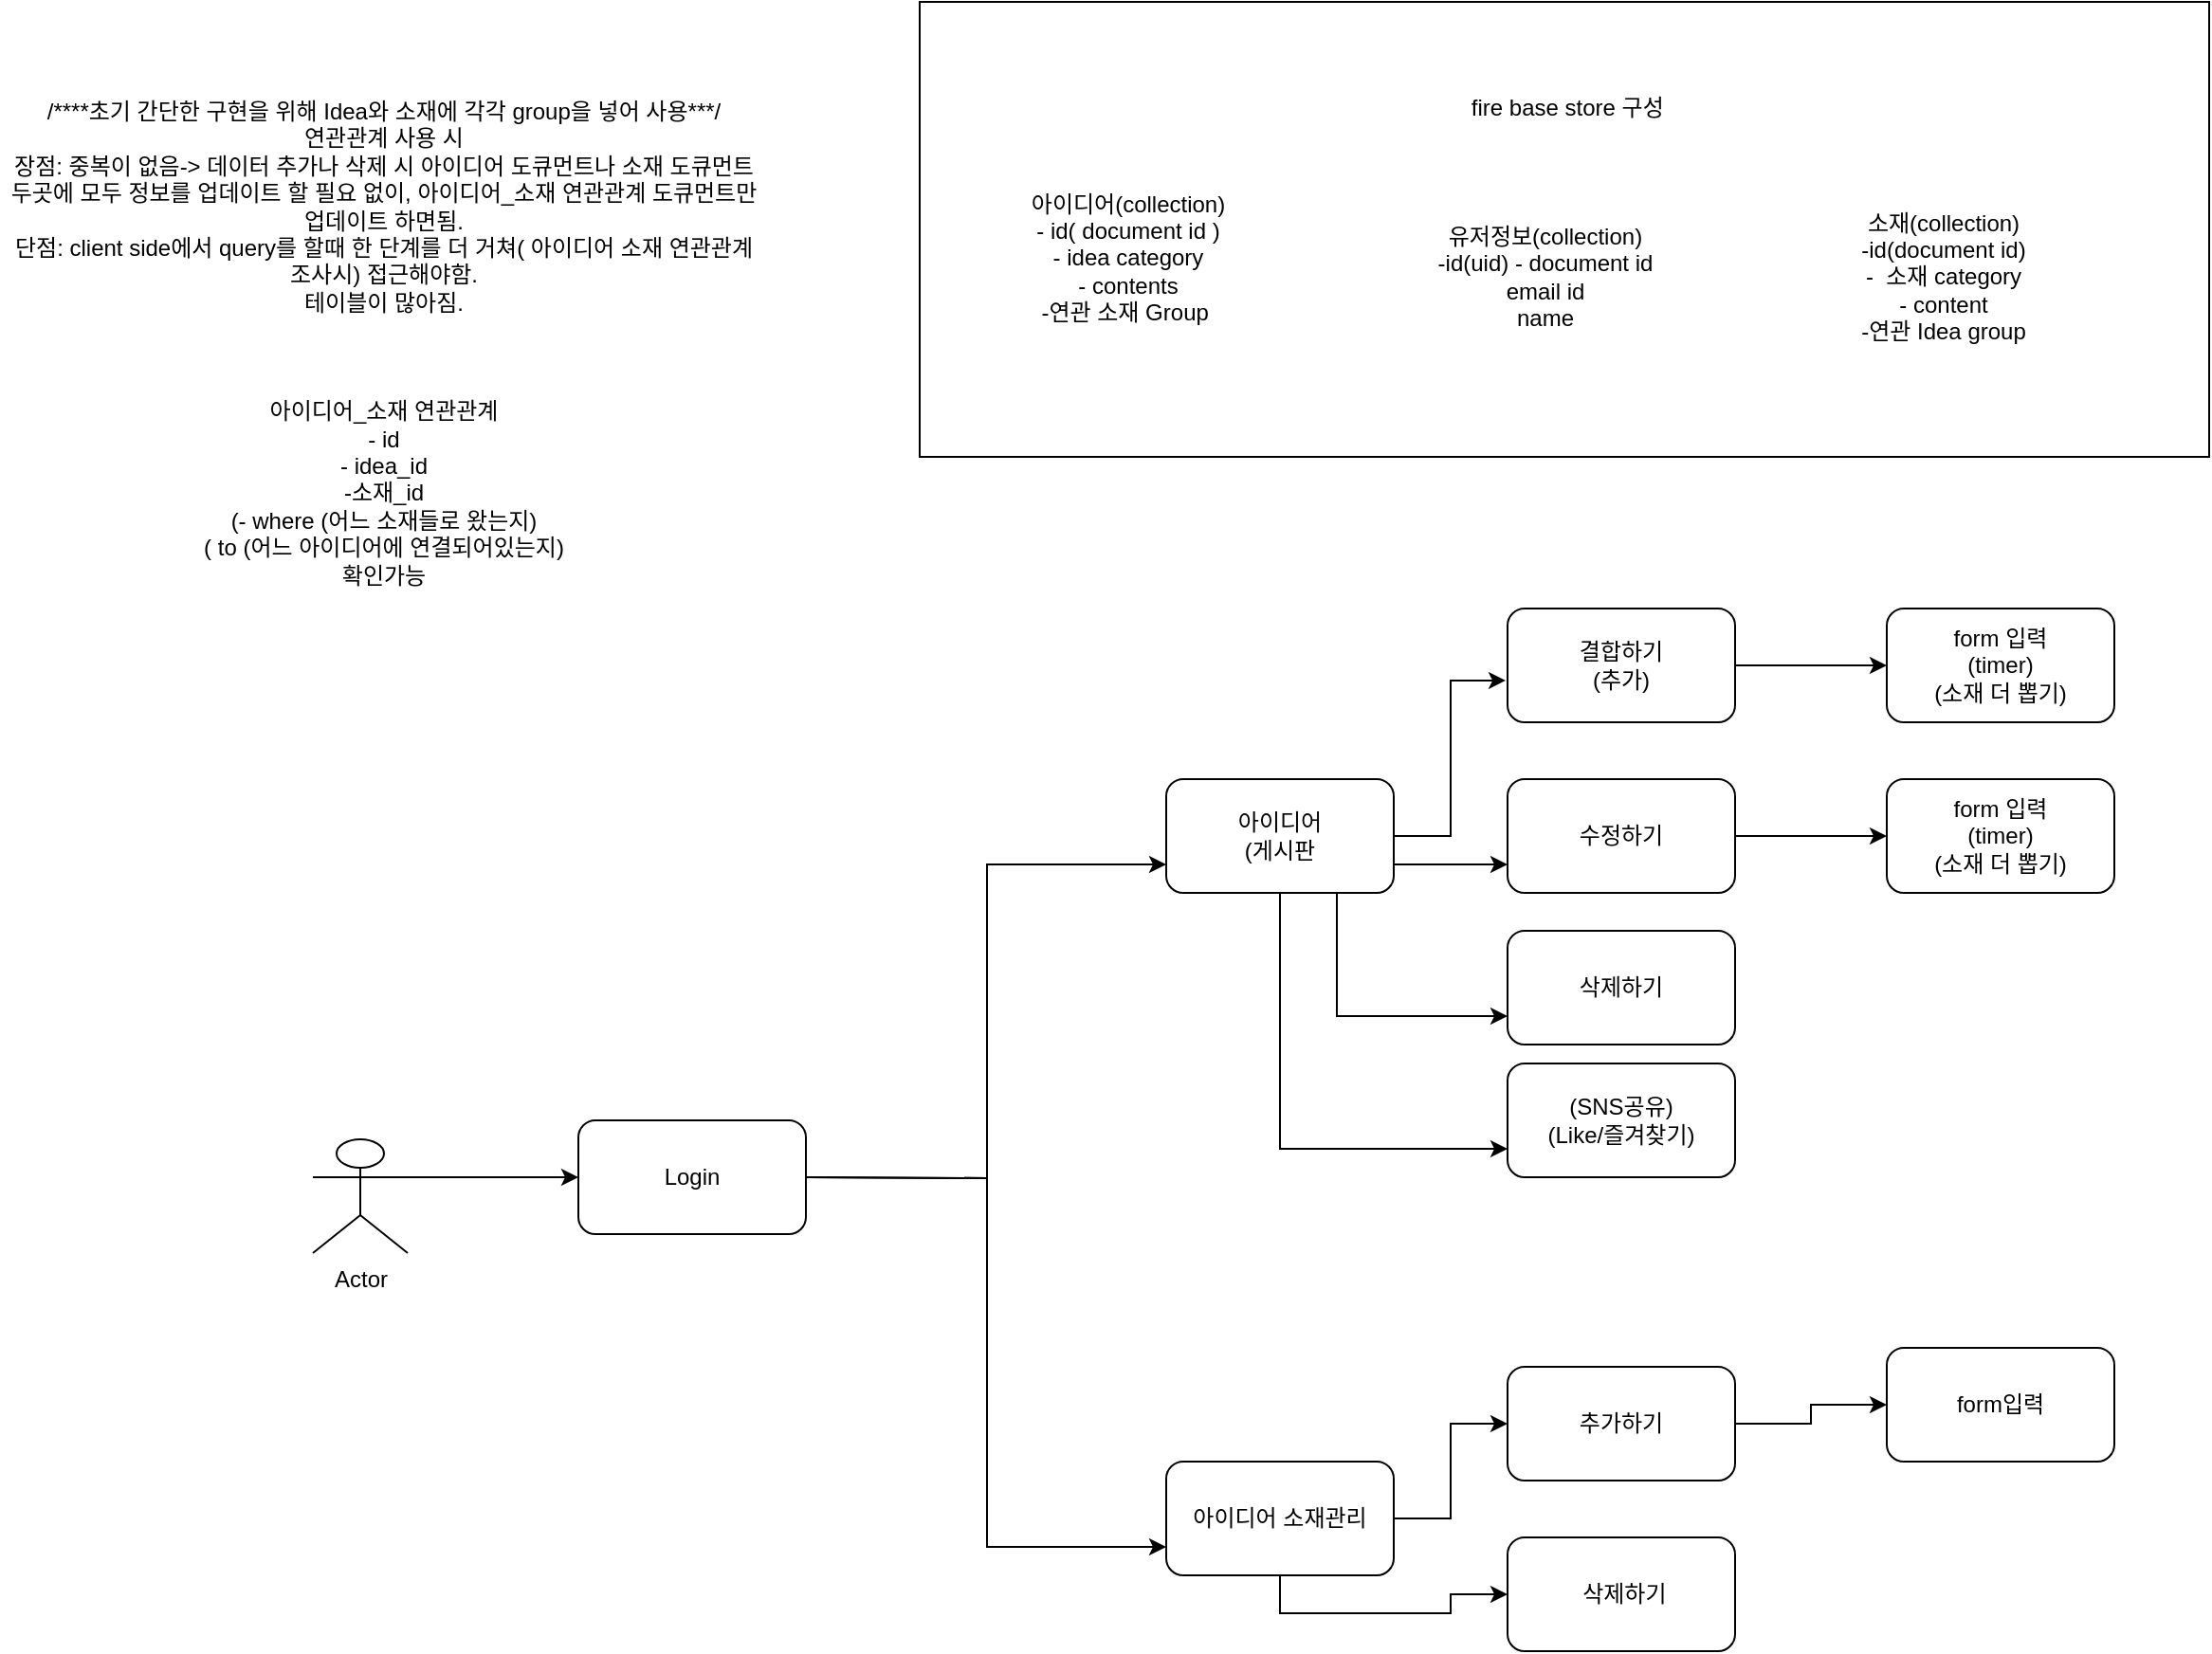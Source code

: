 <mxfile version="13.0.3" type="device"><diagram id="-4q4ex4H_GeLG4DQetFL" name="Page-1"><mxGraphModel dx="4192" dy="1922" grid="1" gridSize="10" guides="1" tooltips="1" connect="1" arrows="1" fold="1" page="1" pageScale="1" pageWidth="850" pageHeight="1100" math="0" shadow="0"><root><mxCell id="0"/><mxCell id="1" parent="0"/><mxCell id="LWDcCBeTJHXwrodtzli0-4" style="edgeStyle=orthogonalEdgeStyle;rounded=0;orthogonalLoop=1;jettySize=auto;html=1;exitX=1;exitY=0.333;exitDx=0;exitDy=0;exitPerimeter=0;entryX=0;entryY=0.75;entryDx=0;entryDy=0;" parent="1" target="LWDcCBeTJHXwrodtzli0-2" edge="1"><mxGeometry relative="1" as="geometry"><mxPoint x="10" y="320" as="sourcePoint"/></mxGeometry></mxCell><mxCell id="LWDcCBeTJHXwrodtzli0-7" style="edgeStyle=orthogonalEdgeStyle;rounded=0;orthogonalLoop=1;jettySize=auto;html=1;exitX=1;exitY=0.333;exitDx=0;exitDy=0;exitPerimeter=0;entryX=0;entryY=0.75;entryDx=0;entryDy=0;" parent="1" target="LWDcCBeTJHXwrodtzli0-5" edge="1"><mxGeometry relative="1" as="geometry"><mxPoint x="10" y="320" as="sourcePoint"/></mxGeometry></mxCell><mxCell id="LWDcCBeTJHXwrodtzli0-20" style="edgeStyle=orthogonalEdgeStyle;rounded=0;orthogonalLoop=1;jettySize=auto;html=1;exitX=1;exitY=0.5;exitDx=0;exitDy=0;entryX=-0.008;entryY=0.633;entryDx=0;entryDy=0;entryPerimeter=0;" parent="1" source="LWDcCBeTJHXwrodtzli0-2" target="LWDcCBeTJHXwrodtzli0-8" edge="1"><mxGeometry relative="1" as="geometry"/></mxCell><mxCell id="LWDcCBeTJHXwrodtzli0-21" style="edgeStyle=orthogonalEdgeStyle;rounded=0;orthogonalLoop=1;jettySize=auto;html=1;exitX=1;exitY=0.75;exitDx=0;exitDy=0;entryX=0;entryY=0.75;entryDx=0;entryDy=0;" parent="1" source="LWDcCBeTJHXwrodtzli0-2" target="LWDcCBeTJHXwrodtzli0-10" edge="1"><mxGeometry relative="1" as="geometry"/></mxCell><mxCell id="LWDcCBeTJHXwrodtzli0-22" style="edgeStyle=orthogonalEdgeStyle;rounded=0;orthogonalLoop=1;jettySize=auto;html=1;exitX=0.75;exitY=1;exitDx=0;exitDy=0;entryX=0;entryY=0.75;entryDx=0;entryDy=0;" parent="1" source="LWDcCBeTJHXwrodtzli0-2" target="LWDcCBeTJHXwrodtzli0-9" edge="1"><mxGeometry relative="1" as="geometry"/></mxCell><mxCell id="LWDcCBeTJHXwrodtzli0-31" style="edgeStyle=orthogonalEdgeStyle;rounded=0;orthogonalLoop=1;jettySize=auto;html=1;exitX=0.5;exitY=1;exitDx=0;exitDy=0;entryX=0;entryY=0.75;entryDx=0;entryDy=0;" parent="1" source="LWDcCBeTJHXwrodtzli0-2" target="LWDcCBeTJHXwrodtzli0-16" edge="1"><mxGeometry relative="1" as="geometry"/></mxCell><mxCell id="LWDcCBeTJHXwrodtzli0-2" value="아이디어&lt;br&gt;(게시판" style="rounded=1;whiteSpace=wrap;html=1;" parent="1" vertex="1"><mxGeometry x="200" y="110" width="120" height="60" as="geometry"/></mxCell><mxCell id="LWDcCBeTJHXwrodtzli0-37" style="edgeStyle=orthogonalEdgeStyle;rounded=0;orthogonalLoop=1;jettySize=auto;html=1;exitX=1;exitY=0.5;exitDx=0;exitDy=0;" parent="1" source="LWDcCBeTJHXwrodtzli0-5" target="LWDcCBeTJHXwrodtzli0-26" edge="1"><mxGeometry relative="1" as="geometry"/></mxCell><mxCell id="LWDcCBeTJHXwrodtzli0-38" style="edgeStyle=orthogonalEdgeStyle;rounded=0;orthogonalLoop=1;jettySize=auto;html=1;exitX=0.5;exitY=1;exitDx=0;exitDy=0;" parent="1" source="LWDcCBeTJHXwrodtzli0-5" target="LWDcCBeTJHXwrodtzli0-28" edge="1"><mxGeometry relative="1" as="geometry"/></mxCell><mxCell id="LWDcCBeTJHXwrodtzli0-5" value="아이디어 소재관리" style="rounded=1;whiteSpace=wrap;html=1;" parent="1" vertex="1"><mxGeometry x="200" y="470" width="120" height="60" as="geometry"/></mxCell><mxCell id="LWDcCBeTJHXwrodtzli0-19" style="edgeStyle=orthogonalEdgeStyle;rounded=0;orthogonalLoop=1;jettySize=auto;html=1;exitX=1;exitY=0.5;exitDx=0;exitDy=0;" parent="1" source="LWDcCBeTJHXwrodtzli0-8" target="LWDcCBeTJHXwrodtzli0-12" edge="1"><mxGeometry relative="1" as="geometry"/></mxCell><mxCell id="LWDcCBeTJHXwrodtzli0-8" value="결합하기&lt;br&gt;(추가)" style="rounded=1;whiteSpace=wrap;html=1;" parent="1" vertex="1"><mxGeometry x="380" y="20" width="120" height="60" as="geometry"/></mxCell><mxCell id="LWDcCBeTJHXwrodtzli0-9" value="삭제하기" style="rounded=1;whiteSpace=wrap;html=1;" parent="1" vertex="1"><mxGeometry x="380" y="190" width="120" height="60" as="geometry"/></mxCell><mxCell id="LWDcCBeTJHXwrodtzli0-25" style="edgeStyle=orthogonalEdgeStyle;rounded=0;orthogonalLoop=1;jettySize=auto;html=1;exitX=1;exitY=0.5;exitDx=0;exitDy=0;" parent="1" source="LWDcCBeTJHXwrodtzli0-10" target="LWDcCBeTJHXwrodtzli0-23" edge="1"><mxGeometry relative="1" as="geometry"/></mxCell><mxCell id="LWDcCBeTJHXwrodtzli0-10" value="수정하기" style="rounded=1;whiteSpace=wrap;html=1;" parent="1" vertex="1"><mxGeometry x="380" y="110" width="120" height="60" as="geometry"/></mxCell><mxCell id="LWDcCBeTJHXwrodtzli0-12" value="form 입력&lt;br&gt;(timer)&lt;br&gt;(소재 더 뽑기)" style="rounded=1;whiteSpace=wrap;html=1;" parent="1" vertex="1"><mxGeometry x="580" y="20" width="120" height="60" as="geometry"/></mxCell><mxCell id="LWDcCBeTJHXwrodtzli0-16" value="(SNS공유)&lt;br&gt;(Like/즐겨찾기)" style="rounded=1;whiteSpace=wrap;html=1;" parent="1" vertex="1"><mxGeometry x="380" y="260" width="120" height="60" as="geometry"/></mxCell><mxCell id="LWDcCBeTJHXwrodtzli0-23" value="form 입력&lt;br&gt;(timer)&lt;br&gt;(소재 더 뽑기)" style="rounded=1;whiteSpace=wrap;html=1;" parent="1" vertex="1"><mxGeometry x="580" y="110" width="120" height="60" as="geometry"/></mxCell><mxCell id="LWDcCBeTJHXwrodtzli0-41" style="edgeStyle=orthogonalEdgeStyle;rounded=0;orthogonalLoop=1;jettySize=auto;html=1;exitX=1;exitY=0.5;exitDx=0;exitDy=0;" parent="1" source="LWDcCBeTJHXwrodtzli0-26" target="LWDcCBeTJHXwrodtzli0-40" edge="1"><mxGeometry relative="1" as="geometry"/></mxCell><mxCell id="LWDcCBeTJHXwrodtzli0-26" value="추가하기" style="rounded=1;whiteSpace=wrap;html=1;" parent="1" vertex="1"><mxGeometry x="380" y="420" width="120" height="60" as="geometry"/></mxCell><mxCell id="LWDcCBeTJHXwrodtzli0-28" value="&amp;nbsp;삭제하기" style="rounded=1;whiteSpace=wrap;html=1;" parent="1" vertex="1"><mxGeometry x="380" y="510" width="120" height="60" as="geometry"/></mxCell><mxCell id="LWDcCBeTJHXwrodtzli0-29" value="Login" style="rounded=1;whiteSpace=wrap;html=1;" parent="1" vertex="1"><mxGeometry x="-110" y="290" width="120" height="60" as="geometry"/></mxCell><mxCell id="LWDcCBeTJHXwrodtzli0-35" style="edgeStyle=orthogonalEdgeStyle;rounded=0;orthogonalLoop=1;jettySize=auto;html=1;exitX=1;exitY=0.333;exitDx=0;exitDy=0;exitPerimeter=0;entryX=0;entryY=0.5;entryDx=0;entryDy=0;" parent="1" source="LWDcCBeTJHXwrodtzli0-33" target="LWDcCBeTJHXwrodtzli0-29" edge="1"><mxGeometry relative="1" as="geometry"/></mxCell><mxCell id="LWDcCBeTJHXwrodtzli0-33" value="Actor" style="shape=umlActor;verticalLabelPosition=bottom;labelBackgroundColor=#ffffff;verticalAlign=top;html=1;outlineConnect=0;" parent="1" vertex="1"><mxGeometry x="-250" y="300" width="50" height="60" as="geometry"/></mxCell><mxCell id="LWDcCBeTJHXwrodtzli0-40" value="form입력" style="rounded=1;whiteSpace=wrap;html=1;" parent="1" vertex="1"><mxGeometry x="580" y="410" width="120" height="60" as="geometry"/></mxCell><mxCell id="LWDcCBeTJHXwrodtzli0-42" value="/****초기 간단한 구현을 위해 Idea와 소재에 각각 group을 넣어 사용***/&lt;br&gt;연관관계 사용 시 &lt;br&gt;장점: 중복이 없음-&amp;gt; 데이터 추가나 삭제 시 아이디어 도큐먼트나 소재 도큐먼트 두곳에 모두 정보를 업데이트 할 필요 없이, 아이디어_소재 연관관계 도큐먼트만 업데이트 하면됨.&lt;br&gt;단점: client side에서 query를 할때 한 단계를 더 거쳐( 아이디어 소재 연관관계 조사시) 접근해야함.&lt;br&gt;테이블이 많아짐.&lt;br&gt;&lt;br&gt;&lt;br&gt;&lt;br&gt;아이디어_소재 연관관계&lt;br&gt;- id&lt;br&gt;- idea_id&lt;br&gt;-소재_id&lt;br&gt;(- where (어느 소재들로 왔는지)&lt;br&gt;( to (어느 아이디어에 연결되어있는지)&lt;br&gt;확인가능" style="text;html=1;strokeColor=none;fillColor=none;align=center;verticalAlign=middle;whiteSpace=wrap;rounded=0;" parent="1" vertex="1"><mxGeometry x="-415" y="-260" width="405" height="280" as="geometry"/></mxCell><mxCell id="uISyH3qGMprHSHQgG362-1" value="" style="group" vertex="1" connectable="0" parent="1"><mxGeometry x="70" y="-300" width="680" height="240" as="geometry"/></mxCell><mxCell id="LWDcCBeTJHXwrodtzli0-43" value="&amp;nbsp;fire base store 구성&lt;br&gt;&lt;br&gt;&lt;br&gt;&lt;br&gt;&lt;br&gt;&lt;br&gt;&lt;br&gt;&lt;br&gt;&lt;br&gt;&lt;br&gt;" style="rounded=0;whiteSpace=wrap;html=1;" parent="uISyH3qGMprHSHQgG362-1" vertex="1"><mxGeometry width="680" height="240" as="geometry"/></mxCell><mxCell id="LWDcCBeTJHXwrodtzli0-14" value="아이디어(collection)&lt;br&gt;- id( document id )&lt;br&gt;- idea category&lt;br&gt;- contents&lt;br&gt;-연관 소재 Group&amp;nbsp;" style="text;html=1;strokeColor=none;fillColor=none;align=center;verticalAlign=middle;whiteSpace=wrap;rounded=0;" parent="uISyH3qGMprHSHQgG362-1" vertex="1"><mxGeometry y="90" width="220" height="90" as="geometry"/></mxCell><mxCell id="LWDcCBeTJHXwrodtzli0-15" value="소재(collection)&lt;br&gt;-id(document id)&lt;br&gt;-&amp;nbsp; 소재 category&lt;br&gt;- content&lt;br&gt;-연관 Idea group" style="text;html=1;strokeColor=none;fillColor=none;align=center;verticalAlign=middle;whiteSpace=wrap;rounded=0;" parent="uISyH3qGMprHSHQgG362-1" vertex="1"><mxGeometry x="485" y="100" width="110" height="90" as="geometry"/></mxCell><mxCell id="LWDcCBeTJHXwrodtzli0-39" value="유저정보(collection)&lt;br&gt;-id(uid) - document id&lt;br&gt;email id&lt;br&gt;name" style="text;html=1;strokeColor=none;fillColor=none;align=center;verticalAlign=middle;whiteSpace=wrap;rounded=0;" parent="uISyH3qGMprHSHQgG362-1" vertex="1"><mxGeometry x="220" y="100" width="220" height="90" as="geometry"/></mxCell></root></mxGraphModel></diagram></mxfile>